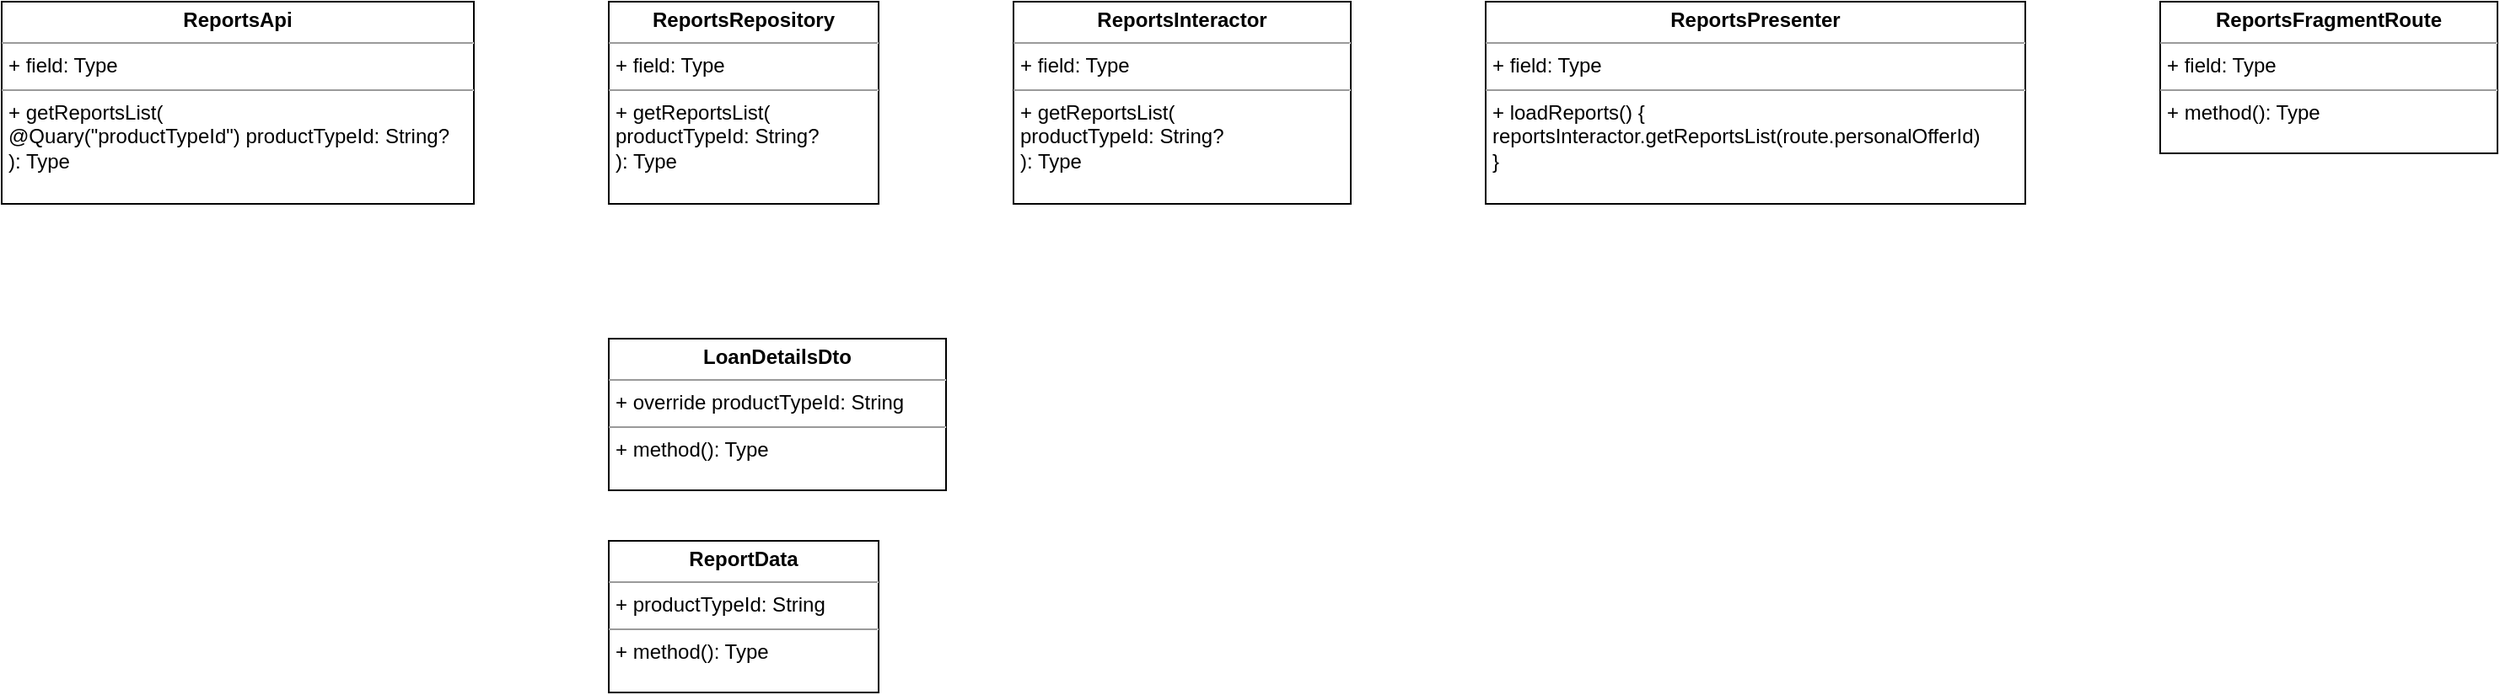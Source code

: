<mxfile version="15.8.7" type="github">
  <diagram id="2JlTt_QMxGIkWlsBLjBX" name="Page-1">
    <mxGraphModel dx="677" dy="347" grid="1" gridSize="10" guides="1" tooltips="1" connect="1" arrows="1" fold="1" page="1" pageScale="1" pageWidth="850" pageHeight="1100" math="0" shadow="0">
      <root>
        <mxCell id="0" />
        <mxCell id="1" parent="0" />
        <mxCell id="2LCxeQ9Jwy_XSwwDvXCy-1" value="&lt;p style=&quot;margin: 0px ; margin-top: 4px ; text-align: center&quot;&gt;&lt;b&gt;ReportsApi&lt;/b&gt;&lt;/p&gt;&lt;hr size=&quot;1&quot;&gt;&lt;p style=&quot;margin: 0px ; margin-left: 4px&quot;&gt;+ field: Type&lt;/p&gt;&lt;hr size=&quot;1&quot;&gt;&lt;p style=&quot;margin: 0px ; margin-left: 4px&quot;&gt;+ getReportsList(&lt;/p&gt;&lt;p style=&quot;margin: 0px ; margin-left: 4px&quot;&gt;@Quary(&quot;productTypeId&quot;) productTypeId: String?&lt;br&gt;&lt;/p&gt;&lt;p style=&quot;margin: 0px ; margin-left: 4px&quot;&gt;): Type&lt;/p&gt;" style="verticalAlign=top;align=left;overflow=fill;fontSize=12;fontFamily=Helvetica;html=1;" vertex="1" parent="1">
          <mxGeometry x="80" y="160" width="280" height="120" as="geometry" />
        </mxCell>
        <mxCell id="2LCxeQ9Jwy_XSwwDvXCy-2" value="&lt;p style=&quot;margin: 0px ; margin-top: 4px ; text-align: center&quot;&gt;&lt;b&gt;ReportsRepository&lt;/b&gt;&lt;/p&gt;&lt;hr size=&quot;1&quot;&gt;&lt;p style=&quot;margin: 0px ; margin-left: 4px&quot;&gt;+ field: Type&lt;/p&gt;&lt;hr size=&quot;1&quot;&gt;&lt;p style=&quot;margin: 0px ; margin-left: 4px&quot;&gt;+ getReportsList(&lt;/p&gt;&lt;p style=&quot;margin: 0px ; margin-left: 4px&quot;&gt;productTypeId: String?&lt;br&gt;&lt;/p&gt;&lt;p style=&quot;margin: 0px ; margin-left: 4px&quot;&gt;): Type&lt;/p&gt;" style="verticalAlign=top;align=left;overflow=fill;fontSize=12;fontFamily=Helvetica;html=1;" vertex="1" parent="1">
          <mxGeometry x="440" y="160" width="160" height="120" as="geometry" />
        </mxCell>
        <mxCell id="2LCxeQ9Jwy_XSwwDvXCy-3" value="&lt;p style=&quot;margin: 0px ; margin-top: 4px ; text-align: center&quot;&gt;&lt;b&gt;ReportsInteractor&lt;/b&gt;&lt;/p&gt;&lt;hr size=&quot;1&quot;&gt;&lt;p style=&quot;margin: 0px ; margin-left: 4px&quot;&gt;+ field: Type&lt;/p&gt;&lt;hr size=&quot;1&quot;&gt;&lt;p style=&quot;margin: 0px ; margin-left: 4px&quot;&gt;+ getReportsList(&lt;/p&gt;&lt;p style=&quot;margin: 0px ; margin-left: 4px&quot;&gt;productTypeId: String?&lt;br&gt;&lt;/p&gt;&lt;p style=&quot;margin: 0px ; margin-left: 4px&quot;&gt;): Type&lt;/p&gt;" style="verticalAlign=top;align=left;overflow=fill;fontSize=12;fontFamily=Helvetica;html=1;" vertex="1" parent="1">
          <mxGeometry x="680" y="160" width="200" height="120" as="geometry" />
        </mxCell>
        <mxCell id="2LCxeQ9Jwy_XSwwDvXCy-5" value="&lt;p style=&quot;margin: 0px ; margin-top: 4px ; text-align: center&quot;&gt;&lt;b&gt;ReportsPresenter&lt;/b&gt;&lt;/p&gt;&lt;hr size=&quot;1&quot;&gt;&lt;p style=&quot;margin: 0px ; margin-left: 4px&quot;&gt;+ field: Type&lt;/p&gt;&lt;hr size=&quot;1&quot;&gt;&lt;p style=&quot;margin: 0px ; margin-left: 4px&quot;&gt;+ loadReports() {&lt;/p&gt;&lt;p style=&quot;margin: 0px ; margin-left: 4px&quot;&gt;reportsInteractor.getReportsList(route.personalOfferId)&lt;br&gt;&lt;/p&gt;&lt;p style=&quot;margin: 0px ; margin-left: 4px&quot;&gt;}&lt;br&gt;&lt;/p&gt;" style="verticalAlign=top;align=left;overflow=fill;fontSize=12;fontFamily=Helvetica;html=1;" vertex="1" parent="1">
          <mxGeometry x="960" y="160" width="320" height="120" as="geometry" />
        </mxCell>
        <mxCell id="2LCxeQ9Jwy_XSwwDvXCy-6" value="&lt;p style=&quot;margin: 0px ; margin-top: 4px ; text-align: center&quot;&gt;&lt;b&gt;ReportsFragmentRoute&lt;/b&gt;&lt;/p&gt;&lt;hr size=&quot;1&quot;&gt;&lt;p style=&quot;margin: 0px ; margin-left: 4px&quot;&gt;+ field: Type&lt;/p&gt;&lt;hr size=&quot;1&quot;&gt;&lt;p style=&quot;margin: 0px ; margin-left: 4px&quot;&gt;+ method(): Type&lt;/p&gt;" style="verticalAlign=top;align=left;overflow=fill;fontSize=12;fontFamily=Helvetica;html=1;" vertex="1" parent="1">
          <mxGeometry x="1360" y="160" width="200" height="90" as="geometry" />
        </mxCell>
        <mxCell id="2LCxeQ9Jwy_XSwwDvXCy-7" value="&lt;p style=&quot;margin: 0px ; margin-top: 4px ; text-align: center&quot;&gt;&lt;b&gt;LoanDetailsDto&lt;/b&gt;&lt;/p&gt;&lt;hr size=&quot;1&quot;&gt;&lt;p style=&quot;margin: 0px ; margin-left: 4px&quot;&gt;+ override productTypeId: String&lt;/p&gt;&lt;hr size=&quot;1&quot;&gt;&lt;p style=&quot;margin: 0px ; margin-left: 4px&quot;&gt;+ method(): Type&lt;/p&gt;" style="verticalAlign=top;align=left;overflow=fill;fontSize=12;fontFamily=Helvetica;html=1;" vertex="1" parent="1">
          <mxGeometry x="440" y="360" width="200" height="90" as="geometry" />
        </mxCell>
        <mxCell id="2LCxeQ9Jwy_XSwwDvXCy-8" value="&lt;p style=&quot;margin: 0px ; margin-top: 4px ; text-align: center&quot;&gt;&lt;b&gt;ReportData&lt;/b&gt;&lt;/p&gt;&lt;hr size=&quot;1&quot;&gt;&lt;p style=&quot;margin: 0px ; margin-left: 4px&quot;&gt;+ productTypeId: String&lt;/p&gt;&lt;hr size=&quot;1&quot;&gt;&lt;p style=&quot;margin: 0px ; margin-left: 4px&quot;&gt;+ method(): Type&lt;/p&gt;" style="verticalAlign=top;align=left;overflow=fill;fontSize=12;fontFamily=Helvetica;html=1;" vertex="1" parent="1">
          <mxGeometry x="440" y="480" width="160" height="90" as="geometry" />
        </mxCell>
      </root>
    </mxGraphModel>
  </diagram>
</mxfile>

